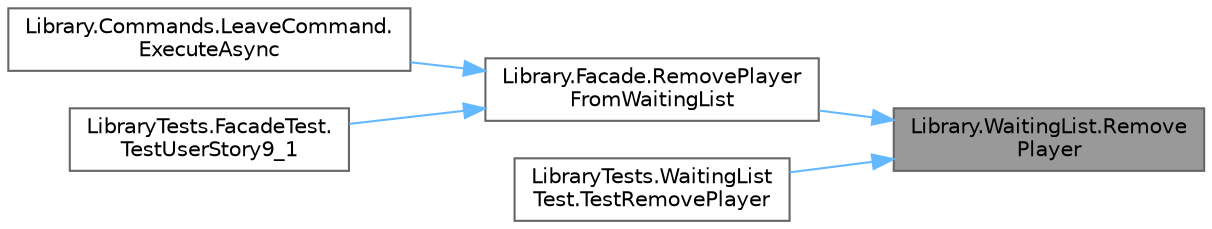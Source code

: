 digraph "Library.WaitingList.RemovePlayer"
{
 // INTERACTIVE_SVG=YES
 // LATEX_PDF_SIZE
  bgcolor="transparent";
  edge [fontname=Helvetica,fontsize=10,labelfontname=Helvetica,labelfontsize=10];
  node [fontname=Helvetica,fontsize=10,shape=box,height=0.2,width=0.4];
  rankdir="RL";
  Node1 [id="Node000001",label="Library.WaitingList.Remove\lPlayer",height=0.2,width=0.4,color="gray40", fillcolor="grey60", style="filled", fontcolor="black",tooltip="Elimina un jugador de la lista de espera."];
  Node1 -> Node2 [id="edge1_Node000001_Node000002",dir="back",color="steelblue1",style="solid",tooltip=" "];
  Node2 [id="Node000002",label="Library.Facade.RemovePlayer\lFromWaitingList",height=0.2,width=0.4,color="grey40", fillcolor="white", style="filled",URL="$classLibrary_1_1Facade.html#a722ee564dbd34c1e91462b7b69274ae4",tooltip="Historia de usuario 9.1: Remueve un jugador de la lista de espera."];
  Node2 -> Node3 [id="edge2_Node000002_Node000003",dir="back",color="steelblue1",style="solid",tooltip=" "];
  Node3 [id="Node000003",label="Library.Commands.LeaveCommand.\lExecuteAsync",height=0.2,width=0.4,color="grey40", fillcolor="white", style="filled",URL="$classLibrary_1_1Commands_1_1LeaveCommand.html#a7f1bf0c5e2d80619aba43d8e27ca3575",tooltip="Implementa el comando 'leave' del bot. Este comando remueve el jugador que envía el mensaje de la lis..."];
  Node2 -> Node4 [id="edge3_Node000002_Node000004",dir="back",color="steelblue1",style="solid",tooltip=" "];
  Node4 [id="Node000004",label="LibraryTests.FacadeTest.\lTestUserStory9_1",height=0.2,width=0.4,color="grey40", fillcolor="white", style="filled",URL="$classLibraryTests_1_1FacadeTest.html#af138d4012ab860533759da2839dcde10",tooltip="Verifica que un jugador pueda ser eliminado de la lista de espera correctamente."];
  Node1 -> Node5 [id="edge4_Node000001_Node000005",dir="back",color="steelblue1",style="solid",tooltip=" "];
  Node5 [id="Node000005",label="LibraryTests.WaitingList\lTest.TestRemovePlayer",height=0.2,width=0.4,color="grey40", fillcolor="white", style="filled",URL="$classLibraryTests_1_1WaitingListTest.html#a050f533da395bae1689d73811427ab5a",tooltip="Verifica que un jugador sea eliminado correctamente de la lista de espera."];
}
